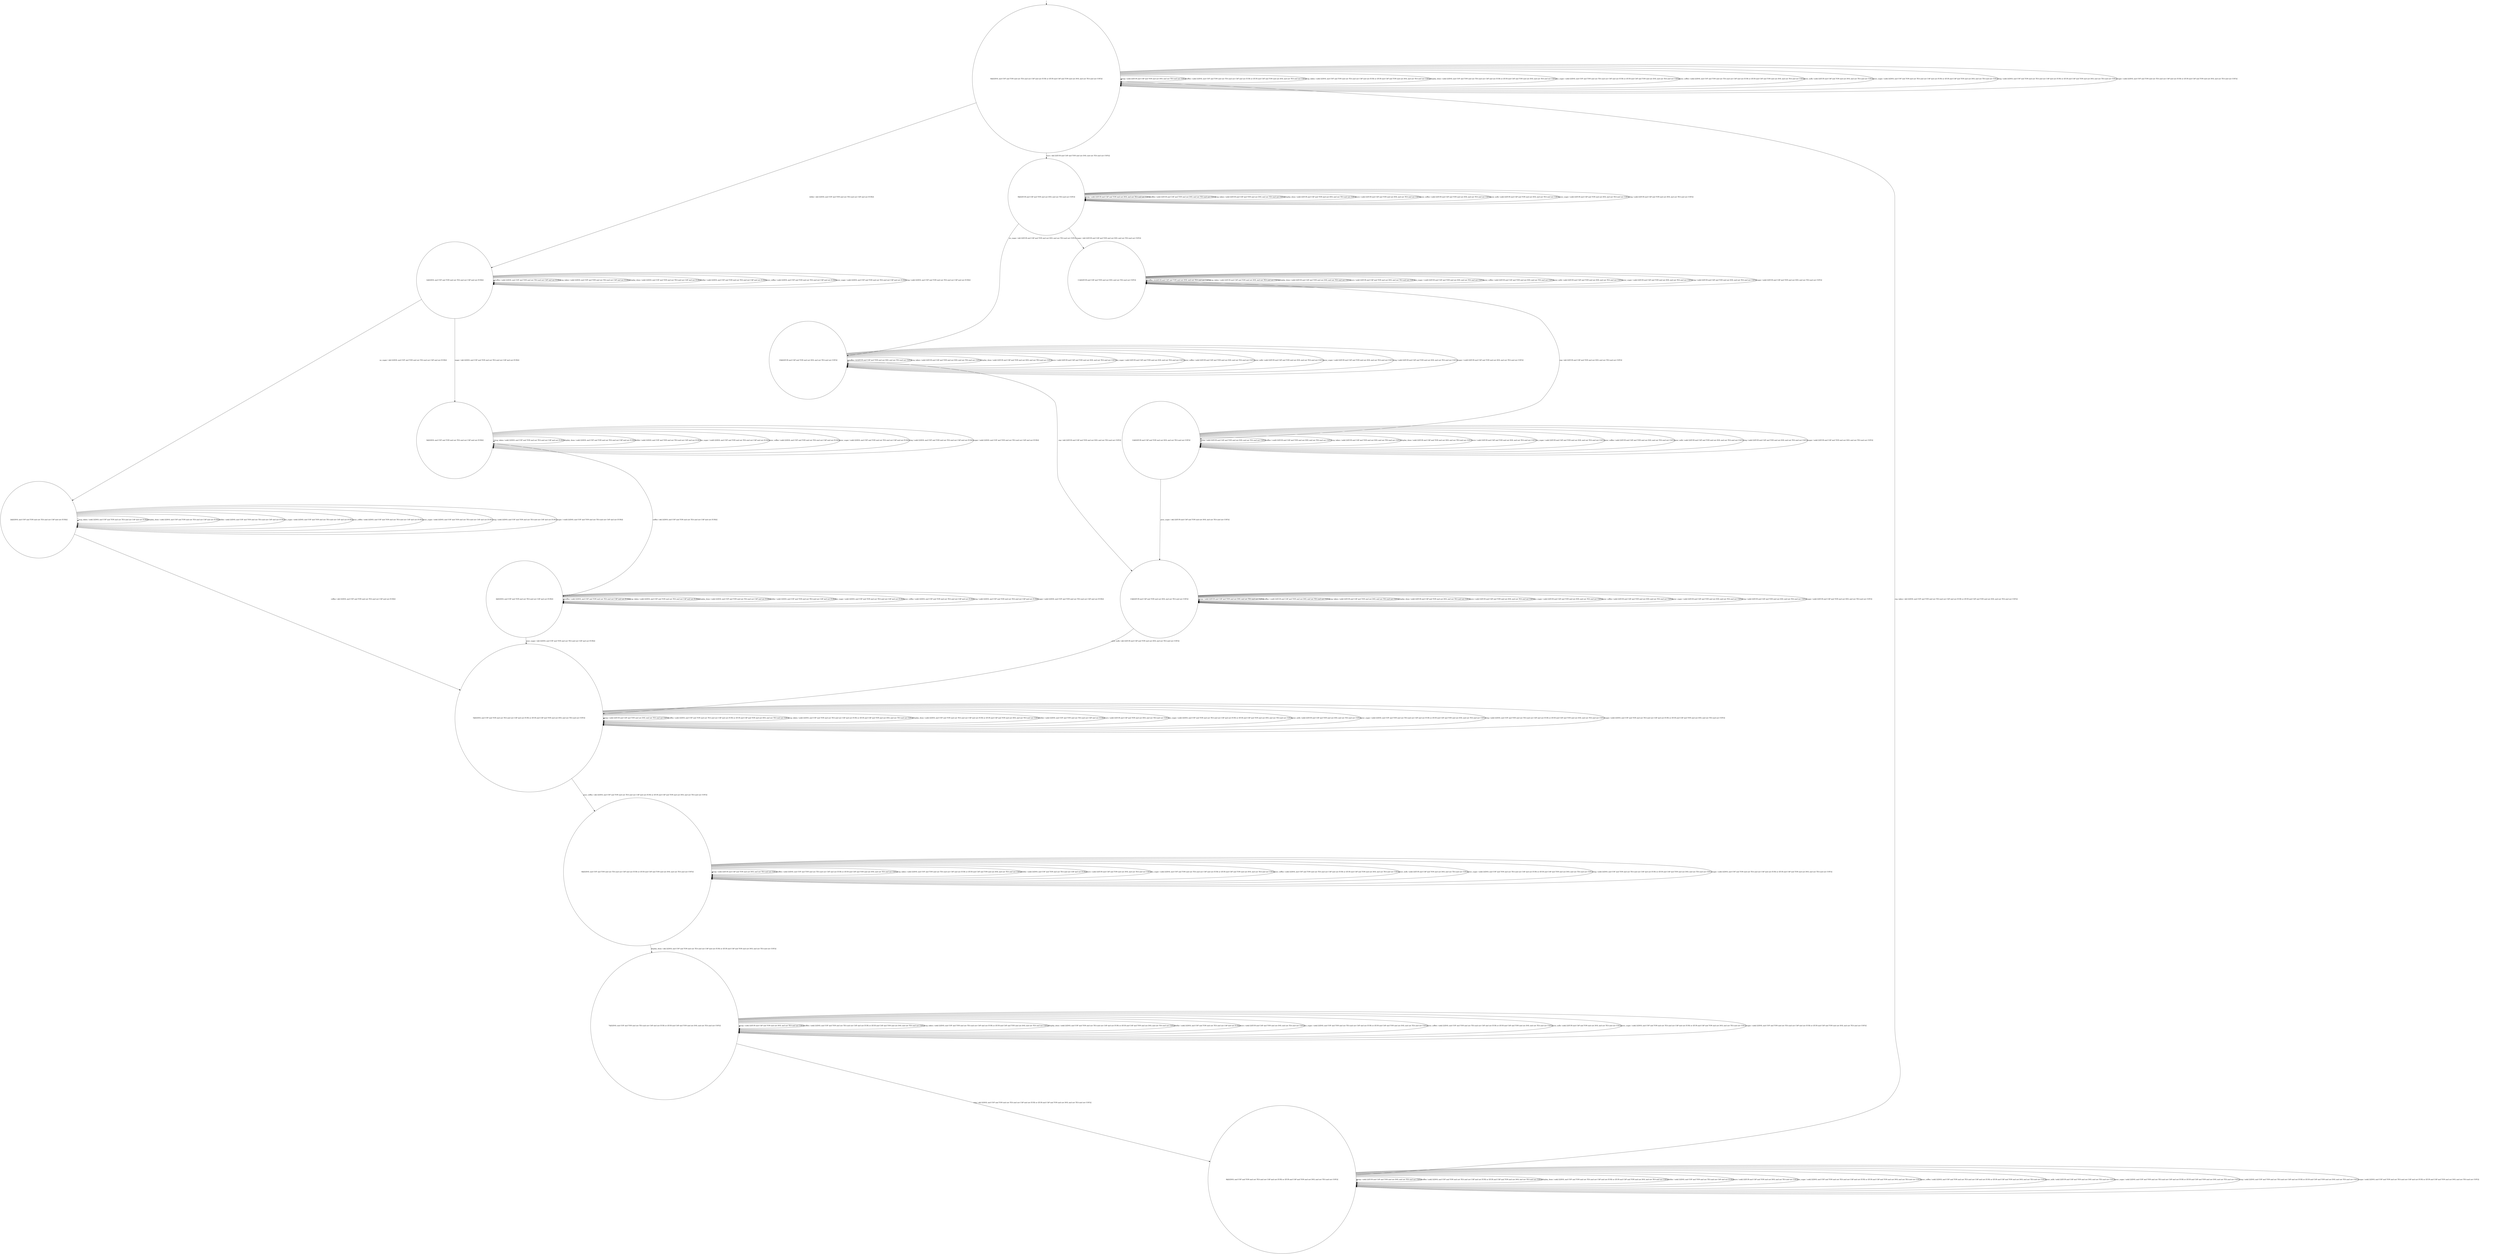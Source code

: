 digraph g {
	edge [lblstyle="above, sloped"];
	s0 [shape="circle" label="0@[((DOL and COF and TON and not TEA and not CAP and not EUR) or (EUR and CAP and TON and not DOL and not TEA and not COF))]"];
	s1 [shape="circle" label="1@[((DOL and COF and TON and not TEA and not CAP and not EUR))]"];
	s2 [shape="circle" label="2@[((DOL and COF and TON and not TEA and not CAP and not EUR))]"];
	s3 [shape="circle" label="3@[((DOL and COF and TON and not TEA and not CAP and not EUR))]"];
	s4 [shape="circle" label="4@[((DOL and COF and TON and not TEA and not CAP and not EUR))]"];
	s5 [shape="circle" label="5@[((DOL and COF and TON and not TEA and not CAP and not EUR) or (EUR and CAP and TON and not DOL and not TEA and not COF))]"];
	s6 [shape="circle" label="6@[((DOL and COF and TON and not TEA and not CAP and not EUR) or (EUR and CAP and TON and not DOL and not TEA and not COF))]"];
	s7 [shape="circle" label="7@[((DOL and COF and TON and not TEA and not CAP and not EUR) or (EUR and CAP and TON and not DOL and not TEA and not COF))]"];
	s8 [shape="circle" label="8@[((DOL and COF and TON and not TEA and not CAP and not EUR) or (EUR and CAP and TON and not DOL and not TEA and not COF))]"];
	s9 [shape="circle" label="9@[((EUR and CAP and TON and not DOL and not TEA and not COF))]"];
	s10 [shape="circle" label="10@[((EUR and CAP and TON and not DOL and not TEA and not COF))]"];
	s11 [shape="circle" label="11@[((EUR and CAP and TON and not DOL and not TEA and not COF))]"];
	s12 [shape="circle" label="12@[((EUR and CAP and TON and not DOL and not TEA and not COF))]"];
	s13 [shape="circle" label="13@[((EUR and CAP and TON and not DOL and not TEA and not COF))]"];
	s0 -> s0 [label="cap / nok() [((EUR and CAP and TON and not DOL and not TEA and not COF))]"];
	s0 -> s0 [label="coffee / nok() [((DOL and COF and TON and not TEA and not CAP and not EUR) or (EUR and CAP and TON and not DOL and not TEA and not COF))]"];
	s0 -> s0 [label="cup_taken / nok() [((DOL and COF and TON and not TEA and not CAP and not EUR) or (EUR and CAP and TON and not DOL and not TEA and not COF))]"];
	s0 -> s0 [label="display_done / nok() [((DOL and COF and TON and not TEA and not CAP and not EUR) or (EUR and CAP and TON and not DOL and not TEA and not COF))]"];
	s0 -> s1 [label="dollar / ok() [((DOL and COF and TON and not TEA and not CAP and not EUR))]"];
	s0 -> s9 [label="euro / ok() [((EUR and CAP and TON and not DOL and not TEA and not COF))]"];
	s0 -> s0 [label="no_sugar / nok() [((DOL and COF and TON and not TEA and not CAP and not EUR) or (EUR and CAP and TON and not DOL and not TEA and not COF))]"];
	s0 -> s0 [label="pour_coffee / nok() [((DOL and COF and TON and not TEA and not CAP and not EUR) or (EUR and CAP and TON and not DOL and not TEA and not COF))]"];
	s0 -> s0 [label="pour_milk / nok() [((EUR and CAP and TON and not DOL and not TEA and not COF))]"];
	s0 -> s0 [label="pour_sugar / nok() [((DOL and COF and TON and not TEA and not CAP and not EUR) or (EUR and CAP and TON and not DOL and not TEA and not COF))]"];
	s0 -> s0 [label="ring / nok() [((DOL and COF and TON and not TEA and not CAP and not EUR) or (EUR and CAP and TON and not DOL and not TEA and not COF))]"];
	s0 -> s0 [label="sugar / nok() [((DOL and COF and TON and not TEA and not CAP and not EUR) or (EUR and CAP and TON and not DOL and not TEA and not COF))]"];
	s1 -> s1 [label="coffee / nok() [((DOL and COF and TON and not TEA and not CAP and not EUR))]"];
	s1 -> s1 [label="cup_taken / nok() [((DOL and COF and TON and not TEA and not CAP and not EUR))]"];
	s1 -> s1 [label="display_done / nok() [((DOL and COF and TON and not TEA and not CAP and not EUR))]"];
	s1 -> s1 [label="dollar / nok() [((DOL and COF and TON and not TEA and not CAP and not EUR))]"];
	s1 -> s2 [label="no_sugar / ok() [((DOL and COF and TON and not TEA and not CAP and not EUR))]"];
	s1 -> s1 [label="pour_coffee / nok() [((DOL and COF and TON and not TEA and not CAP and not EUR))]"];
	s1 -> s1 [label="pour_sugar / nok() [((DOL and COF and TON and not TEA and not CAP and not EUR))]"];
	s1 -> s1 [label="ring / nok() [((DOL and COF and TON and not TEA and not CAP and not EUR))]"];
	s1 -> s3 [label="sugar / ok() [((DOL and COF and TON and not TEA and not CAP and not EUR))]"];
	s2 -> s5 [label="coffee / ok() [((DOL and COF and TON and not TEA and not CAP and not EUR))]"];
	s2 -> s2 [label="cup_taken / nok() [((DOL and COF and TON and not TEA and not CAP and not EUR))]"];
	s2 -> s2 [label="display_done / nok() [((DOL and COF and TON and not TEA and not CAP and not EUR))]"];
	s2 -> s2 [label="dollar / nok() [((DOL and COF and TON and not TEA and not CAP and not EUR))]"];
	s2 -> s2 [label="no_sugar / nok() [((DOL and COF and TON and not TEA and not CAP and not EUR))]"];
	s2 -> s2 [label="pour_coffee / nok() [((DOL and COF and TON and not TEA and not CAP and not EUR))]"];
	s2 -> s2 [label="pour_sugar / nok() [((DOL and COF and TON and not TEA and not CAP and not EUR))]"];
	s2 -> s2 [label="ring / nok() [((DOL and COF and TON and not TEA and not CAP and not EUR))]"];
	s2 -> s2 [label="sugar / void() [((DOL and COF and TON and not TEA and not CAP and not EUR))]"];
	s3 -> s4 [label="coffee / ok() [((DOL and COF and TON and not TEA and not CAP and not EUR))]"];
	s3 -> s3 [label="cup_taken / nok() [((DOL and COF and TON and not TEA and not CAP and not EUR))]"];
	s3 -> s3 [label="display_done / nok() [((DOL and COF and TON and not TEA and not CAP and not EUR))]"];
	s3 -> s3 [label="dollar / nok() [((DOL and COF and TON and not TEA and not CAP and not EUR))]"];
	s3 -> s3 [label="no_sugar / void() [((DOL and COF and TON and not TEA and not CAP and not EUR))]"];
	s3 -> s3 [label="pour_coffee / nok() [((DOL and COF and TON and not TEA and not CAP and not EUR))]"];
	s3 -> s3 [label="pour_sugar / nok() [((DOL and COF and TON and not TEA and not CAP and not EUR))]"];
	s3 -> s3 [label="ring / nok() [((DOL and COF and TON and not TEA and not CAP and not EUR))]"];
	s3 -> s3 [label="sugar / nok() [((DOL and COF and TON and not TEA and not CAP and not EUR))]"];
	s4 -> s4 [label="coffee / nok() [((DOL and COF and TON and not TEA and not CAP and not EUR))]"];
	s4 -> s4 [label="cup_taken / nok() [((DOL and COF and TON and not TEA and not CAP and not EUR))]"];
	s4 -> s4 [label="display_done / nok() [((DOL and COF and TON and not TEA and not CAP and not EUR))]"];
	s4 -> s4 [label="dollar / nok() [((DOL and COF and TON and not TEA and not CAP and not EUR))]"];
	s4 -> s4 [label="no_sugar / nok() [((DOL and COF and TON and not TEA and not CAP and not EUR))]"];
	s4 -> s4 [label="pour_coffee / nok() [((DOL and COF and TON and not TEA and not CAP and not EUR))]"];
	s4 -> s5 [label="pour_sugar / ok() [((DOL and COF and TON and not TEA and not CAP and not EUR))]"];
	s4 -> s4 [label="ring / nok() [((DOL and COF and TON and not TEA and not CAP and not EUR))]"];
	s4 -> s4 [label="sugar / nok() [((DOL and COF and TON and not TEA and not CAP and not EUR))]"];
	s5 -> s5 [label="cap / nok() [((EUR and CAP and TON and not DOL and not TEA and not COF))]"];
	s5 -> s5 [label="coffee / nok() [((DOL and COF and TON and not TEA and not CAP and not EUR) or (EUR and CAP and TON and not DOL and not TEA and not COF))]"];
	s5 -> s5 [label="cup_taken / nok() [((DOL and COF and TON and not TEA and not CAP and not EUR) or (EUR and CAP and TON and not DOL and not TEA and not COF))]"];
	s5 -> s5 [label="display_done / nok() [((DOL and COF and TON and not TEA and not CAP and not EUR) or (EUR and CAP and TON and not DOL and not TEA and not COF))]"];
	s5 -> s5 [label="dollar / nok() [((DOL and COF and TON and not TEA and not CAP and not EUR))]"];
	s5 -> s5 [label="euro / nok() [((EUR and CAP and TON and not DOL and not TEA and not COF))]"];
	s5 -> s5 [label="no_sugar / nok() [((DOL and COF and TON and not TEA and not CAP and not EUR) or (EUR and CAP and TON and not DOL and not TEA and not COF))]"];
	s5 -> s6 [label="pour_coffee / ok() [((DOL and COF and TON and not TEA and not CAP and not EUR) or (EUR and CAP and TON and not DOL and not TEA and not COF))]"];
	s5 -> s5 [label="pour_milk / nok() [((EUR and CAP and TON and not DOL and not TEA and not COF))]"];
	s5 -> s5 [label="pour_sugar / nok() [((DOL and COF and TON and not TEA and not CAP and not EUR) or (EUR and CAP and TON and not DOL and not TEA and not COF))]"];
	s5 -> s5 [label="ring / nok() [((DOL and COF and TON and not TEA and not CAP and not EUR) or (EUR and CAP and TON and not DOL and not TEA and not COF))]"];
	s5 -> s5 [label="sugar / nok() [((DOL and COF and TON and not TEA and not CAP and not EUR) or (EUR and CAP and TON and not DOL and not TEA and not COF))]"];
	s6 -> s6 [label="cap / nok() [((EUR and CAP and TON and not DOL and not TEA and not COF))]"];
	s6 -> s6 [label="coffee / nok() [((DOL and COF and TON and not TEA and not CAP and not EUR) or (EUR and CAP and TON and not DOL and not TEA and not COF))]"];
	s6 -> s6 [label="cup_taken / nok() [((DOL and COF and TON and not TEA and not CAP and not EUR) or (EUR and CAP and TON and not DOL and not TEA and not COF))]"];
	s6 -> s7 [label="display_done / ok() [((DOL and COF and TON and not TEA and not CAP and not EUR) or (EUR and CAP and TON and not DOL and not TEA and not COF))]"];
	s6 -> s6 [label="dollar / nok() [((DOL and COF and TON and not TEA and not CAP and not EUR))]"];
	s6 -> s6 [label="euro / nok() [((EUR and CAP and TON and not DOL and not TEA and not COF))]"];
	s6 -> s6 [label="no_sugar / nok() [((DOL and COF and TON and not TEA and not CAP and not EUR) or (EUR and CAP and TON and not DOL and not TEA and not COF))]"];
	s6 -> s6 [label="pour_coffee / nok() [((DOL and COF and TON and not TEA and not CAP and not EUR) or (EUR and CAP and TON and not DOL and not TEA and not COF))]"];
	s6 -> s6 [label="pour_milk / nok() [((EUR and CAP and TON and not DOL and not TEA and not COF))]"];
	s6 -> s6 [label="pour_sugar / nok() [((DOL and COF and TON and not TEA and not CAP and not EUR) or (EUR and CAP and TON and not DOL and not TEA and not COF))]"];
	s6 -> s6 [label="ring / nok() [((DOL and COF and TON and not TEA and not CAP and not EUR) or (EUR and CAP and TON and not DOL and not TEA and not COF))]"];
	s6 -> s6 [label="sugar / nok() [((DOL and COF and TON and not TEA and not CAP and not EUR) or (EUR and CAP and TON and not DOL and not TEA and not COF))]"];
	s7 -> s7 [label="cap / nok() [((EUR and CAP and TON and not DOL and not TEA and not COF))]"];
	s7 -> s7 [label="coffee / nok() [((DOL and COF and TON and not TEA and not CAP and not EUR) or (EUR and CAP and TON and not DOL and not TEA and not COF))]"];
	s7 -> s7 [label="cup_taken / nok() [((DOL and COF and TON and not TEA and not CAP and not EUR) or (EUR and CAP and TON and not DOL and not TEA and not COF))]"];
	s7 -> s7 [label="display_done / nok() [((DOL and COF and TON and not TEA and not CAP and not EUR) or (EUR and CAP and TON and not DOL and not TEA and not COF))]"];
	s7 -> s7 [label="dollar / nok() [((DOL and COF and TON and not TEA and not CAP and not EUR))]"];
	s7 -> s7 [label="euro / nok() [((EUR and CAP and TON and not DOL and not TEA and not COF))]"];
	s7 -> s7 [label="no_sugar / nok() [((DOL and COF and TON and not TEA and not CAP and not EUR) or (EUR and CAP and TON and not DOL and not TEA and not COF))]"];
	s7 -> s7 [label="pour_coffee / nok() [((DOL and COF and TON and not TEA and not CAP and not EUR) or (EUR and CAP and TON and not DOL and not TEA and not COF))]"];
	s7 -> s7 [label="pour_milk / nok() [((EUR and CAP and TON and not DOL and not TEA and not COF))]"];
	s7 -> s7 [label="pour_sugar / nok() [((DOL and COF and TON and not TEA and not CAP and not EUR) or (EUR and CAP and TON and not DOL and not TEA and not COF))]"];
	s7 -> s8 [label="ring / ok() [((DOL and COF and TON and not TEA and not CAP and not EUR) or (EUR and CAP and TON and not DOL and not TEA and not COF))]"];
	s7 -> s7 [label="sugar / nok() [((DOL and COF and TON and not TEA and not CAP and not EUR) or (EUR and CAP and TON and not DOL and not TEA and not COF))]"];
	s8 -> s8 [label="cap / nok() [((EUR and CAP and TON and not DOL and not TEA and not COF))]"];
	s8 -> s8 [label="coffee / nok() [((DOL and COF and TON and not TEA and not CAP and not EUR) or (EUR and CAP and TON and not DOL and not TEA and not COF))]"];
	s8 -> s0 [label="cup_taken / ok() [((DOL and COF and TON and not TEA and not CAP and not EUR) or (EUR and CAP and TON and not DOL and not TEA and not COF))]"];
	s8 -> s8 [label="display_done / nok() [((DOL and COF and TON and not TEA and not CAP and not EUR) or (EUR and CAP and TON and not DOL and not TEA and not COF))]"];
	s8 -> s8 [label="dollar / nok() [((DOL and COF and TON and not TEA and not CAP and not EUR))]"];
	s8 -> s8 [label="euro / nok() [((EUR and CAP and TON and not DOL and not TEA and not COF))]"];
	s8 -> s8 [label="no_sugar / nok() [((DOL and COF and TON and not TEA and not CAP and not EUR) or (EUR and CAP and TON and not DOL and not TEA and not COF))]"];
	s8 -> s8 [label="pour_coffee / nok() [((DOL and COF and TON and not TEA and not CAP and not EUR) or (EUR and CAP and TON and not DOL and not TEA and not COF))]"];
	s8 -> s8 [label="pour_milk / nok() [((EUR and CAP and TON and not DOL and not TEA and not COF))]"];
	s8 -> s8 [label="pour_sugar / nok() [((DOL and COF and TON and not TEA and not CAP and not EUR) or (EUR and CAP and TON and not DOL and not TEA and not COF))]"];
	s8 -> s8 [label="ring / nok() [((DOL and COF and TON and not TEA and not CAP and not EUR) or (EUR and CAP and TON and not DOL and not TEA and not COF))]"];
	s8 -> s8 [label="sugar / nok() [((DOL and COF and TON and not TEA and not CAP and not EUR) or (EUR and CAP and TON and not DOL and not TEA and not COF))]"];
	s9 -> s9 [label="cap / nok() [((EUR and CAP and TON and not DOL and not TEA and not COF))]"];
	s9 -> s9 [label="coffee / nok() [((EUR and CAP and TON and not DOL and not TEA and not COF))]"];
	s9 -> s9 [label="cup_taken / nok() [((EUR and CAP and TON and not DOL and not TEA and not COF))]"];
	s9 -> s9 [label="display_done / nok() [((EUR and CAP and TON and not DOL and not TEA and not COF))]"];
	s9 -> s9 [label="euro / nok() [((EUR and CAP and TON and not DOL and not TEA and not COF))]"];
	s9 -> s10 [label="no_sugar / ok() [((EUR and CAP and TON and not DOL and not TEA and not COF))]"];
	s9 -> s9 [label="pour_coffee / nok() [((EUR and CAP and TON and not DOL and not TEA and not COF))]"];
	s9 -> s9 [label="pour_milk / nok() [((EUR and CAP and TON and not DOL and not TEA and not COF))]"];
	s9 -> s9 [label="pour_sugar / nok() [((EUR and CAP and TON and not DOL and not TEA and not COF))]"];
	s9 -> s9 [label="ring / nok() [((EUR and CAP and TON and not DOL and not TEA and not COF))]"];
	s9 -> s11 [label="sugar / ok() [((EUR and CAP and TON and not DOL and not TEA and not COF))]"];
	s10 -> s13 [label="cap / ok() [((EUR and CAP and TON and not DOL and not TEA and not COF))]"];
	s10 -> s10 [label="coffee / Ω [((EUR and CAP and TON and not DOL and not TEA and not COF))]"];
	s10 -> s10 [label="cup_taken / nok() [((EUR and CAP and TON and not DOL and not TEA and not COF))]"];
	s10 -> s10 [label="display_done / nok() [((EUR and CAP and TON and not DOL and not TEA and not COF))]"];
	s10 -> s10 [label="euro / nok() [((EUR and CAP and TON and not DOL and not TEA and not COF))]"];
	s10 -> s10 [label="no_sugar / nok() [((EUR and CAP and TON and not DOL and not TEA and not COF))]"];
	s10 -> s10 [label="pour_coffee / nok() [((EUR and CAP and TON and not DOL and not TEA and not COF))]"];
	s10 -> s10 [label="pour_milk / nok() [((EUR and CAP and TON and not DOL and not TEA and not COF))]"];
	s10 -> s10 [label="pour_sugar / nok() [((EUR and CAP and TON and not DOL and not TEA and not COF))]"];
	s10 -> s10 [label="ring / nok() [((EUR and CAP and TON and not DOL and not TEA and not COF))]"];
	s10 -> s10 [label="sugar / void() [((EUR and CAP and TON and not DOL and not TEA and not COF))]"];
	s11 -> s12 [label="cap / ok() [((EUR and CAP and TON and not DOL and not TEA and not COF))]"];
	s11 -> s11 [label="coffee / Ω [((EUR and CAP and TON and not DOL and not TEA and not COF))]"];
	s11 -> s11 [label="cup_taken / nok() [((EUR and CAP and TON and not DOL and not TEA and not COF))]"];
	s11 -> s11 [label="display_done / nok() [((EUR and CAP and TON and not DOL and not TEA and not COF))]"];
	s11 -> s11 [label="euro / nok() [((EUR and CAP and TON and not DOL and not TEA and not COF))]"];
	s11 -> s11 [label="no_sugar / void() [((EUR and CAP and TON and not DOL and not TEA and not COF))]"];
	s11 -> s11 [label="pour_coffee / nok() [((EUR and CAP and TON and not DOL and not TEA and not COF))]"];
	s11 -> s11 [label="pour_milk / nok() [((EUR and CAP and TON and not DOL and not TEA and not COF))]"];
	s11 -> s11 [label="pour_sugar / nok() [((EUR and CAP and TON and not DOL and not TEA and not COF))]"];
	s11 -> s11 [label="ring / nok() [((EUR and CAP and TON and not DOL and not TEA and not COF))]"];
	s11 -> s11 [label="sugar / nok() [((EUR and CAP and TON and not DOL and not TEA and not COF))]"];
	s12 -> s12 [label="cap / nok() [((EUR and CAP and TON and not DOL and not TEA and not COF))]"];
	s12 -> s12 [label="coffee / void() [((EUR and CAP and TON and not DOL and not TEA and not COF))]"];
	s12 -> s12 [label="cup_taken / nok() [((EUR and CAP and TON and not DOL and not TEA and not COF))]"];
	s12 -> s12 [label="display_done / nok() [((EUR and CAP and TON and not DOL and not TEA and not COF))]"];
	s12 -> s12 [label="euro / nok() [((EUR and CAP and TON and not DOL and not TEA and not COF))]"];
	s12 -> s12 [label="no_sugar / nok() [((EUR and CAP and TON and not DOL and not TEA and not COF))]"];
	s12 -> s12 [label="pour_coffee / nok() [((EUR and CAP and TON and not DOL and not TEA and not COF))]"];
	s12 -> s12 [label="pour_milk / nok() [((EUR and CAP and TON and not DOL and not TEA and not COF))]"];
	s12 -> s13 [label="pour_sugar / ok() [((EUR and CAP and TON and not DOL and not TEA and not COF))]"];
	s12 -> s12 [label="ring / nok() [((EUR and CAP and TON and not DOL and not TEA and not COF))]"];
	s12 -> s12 [label="sugar / nok() [((EUR and CAP and TON and not DOL and not TEA and not COF))]"];
	s13 -> s13 [label="cap / nok() [((EUR and CAP and TON and not DOL and not TEA and not COF))]"];
	s13 -> s13 [label="coffee / void() [((EUR and CAP and TON and not DOL and not TEA and not COF))]"];
	s13 -> s13 [label="cup_taken / nok() [((EUR and CAP and TON and not DOL and not TEA and not COF))]"];
	s13 -> s13 [label="display_done / nok() [((EUR and CAP and TON and not DOL and not TEA and not COF))]"];
	s13 -> s13 [label="euro / nok() [((EUR and CAP and TON and not DOL and not TEA and not COF))]"];
	s13 -> s13 [label="no_sugar / nok() [((EUR and CAP and TON and not DOL and not TEA and not COF))]"];
	s13 -> s13 [label="pour_coffee / nok() [((EUR and CAP and TON and not DOL and not TEA and not COF))]"];
	s13 -> s5 [label="pour_milk / ok() [((EUR and CAP and TON and not DOL and not TEA and not COF))]"];
	s13 -> s13 [label="pour_sugar / nok() [((EUR and CAP and TON and not DOL and not TEA and not COF))]"];
	s13 -> s13 [label="ring / nok() [((EUR and CAP and TON and not DOL and not TEA and not COF))]"];
	s13 -> s13 [label="sugar / nok() [((EUR and CAP and TON and not DOL and not TEA and not COF))]"];
	__start0 [label="" shape="none" width="0" height="0"];
	__start0 -> s0;
}